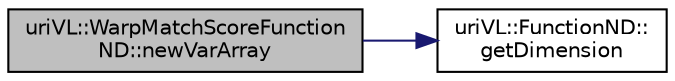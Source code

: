 digraph "uriVL::WarpMatchScoreFunctionND::newVarArray"
{
  edge [fontname="Helvetica",fontsize="10",labelfontname="Helvetica",labelfontsize="10"];
  node [fontname="Helvetica",fontsize="10",shape=record];
  rankdir="LR";
  Node1 [label="uriVL::WarpMatchScoreFunction\lND::newVarArray",height=0.2,width=0.4,color="black", fillcolor="grey75", style="filled", fontcolor="black"];
  Node1 -> Node2 [color="midnightblue",fontsize="10",style="solid",fontname="Helvetica"];
  Node2 [label="uriVL::FunctionND::\lgetDimension",height=0.2,width=0.4,color="black", fillcolor="white", style="filled",URL="$classuriVL_1_1FunctionND.html#a4d6cf357bf7eb7fd7d87dc9d7d631d8f",tooltip="Returns the dimension of this function&#39;s domain. "];
}
